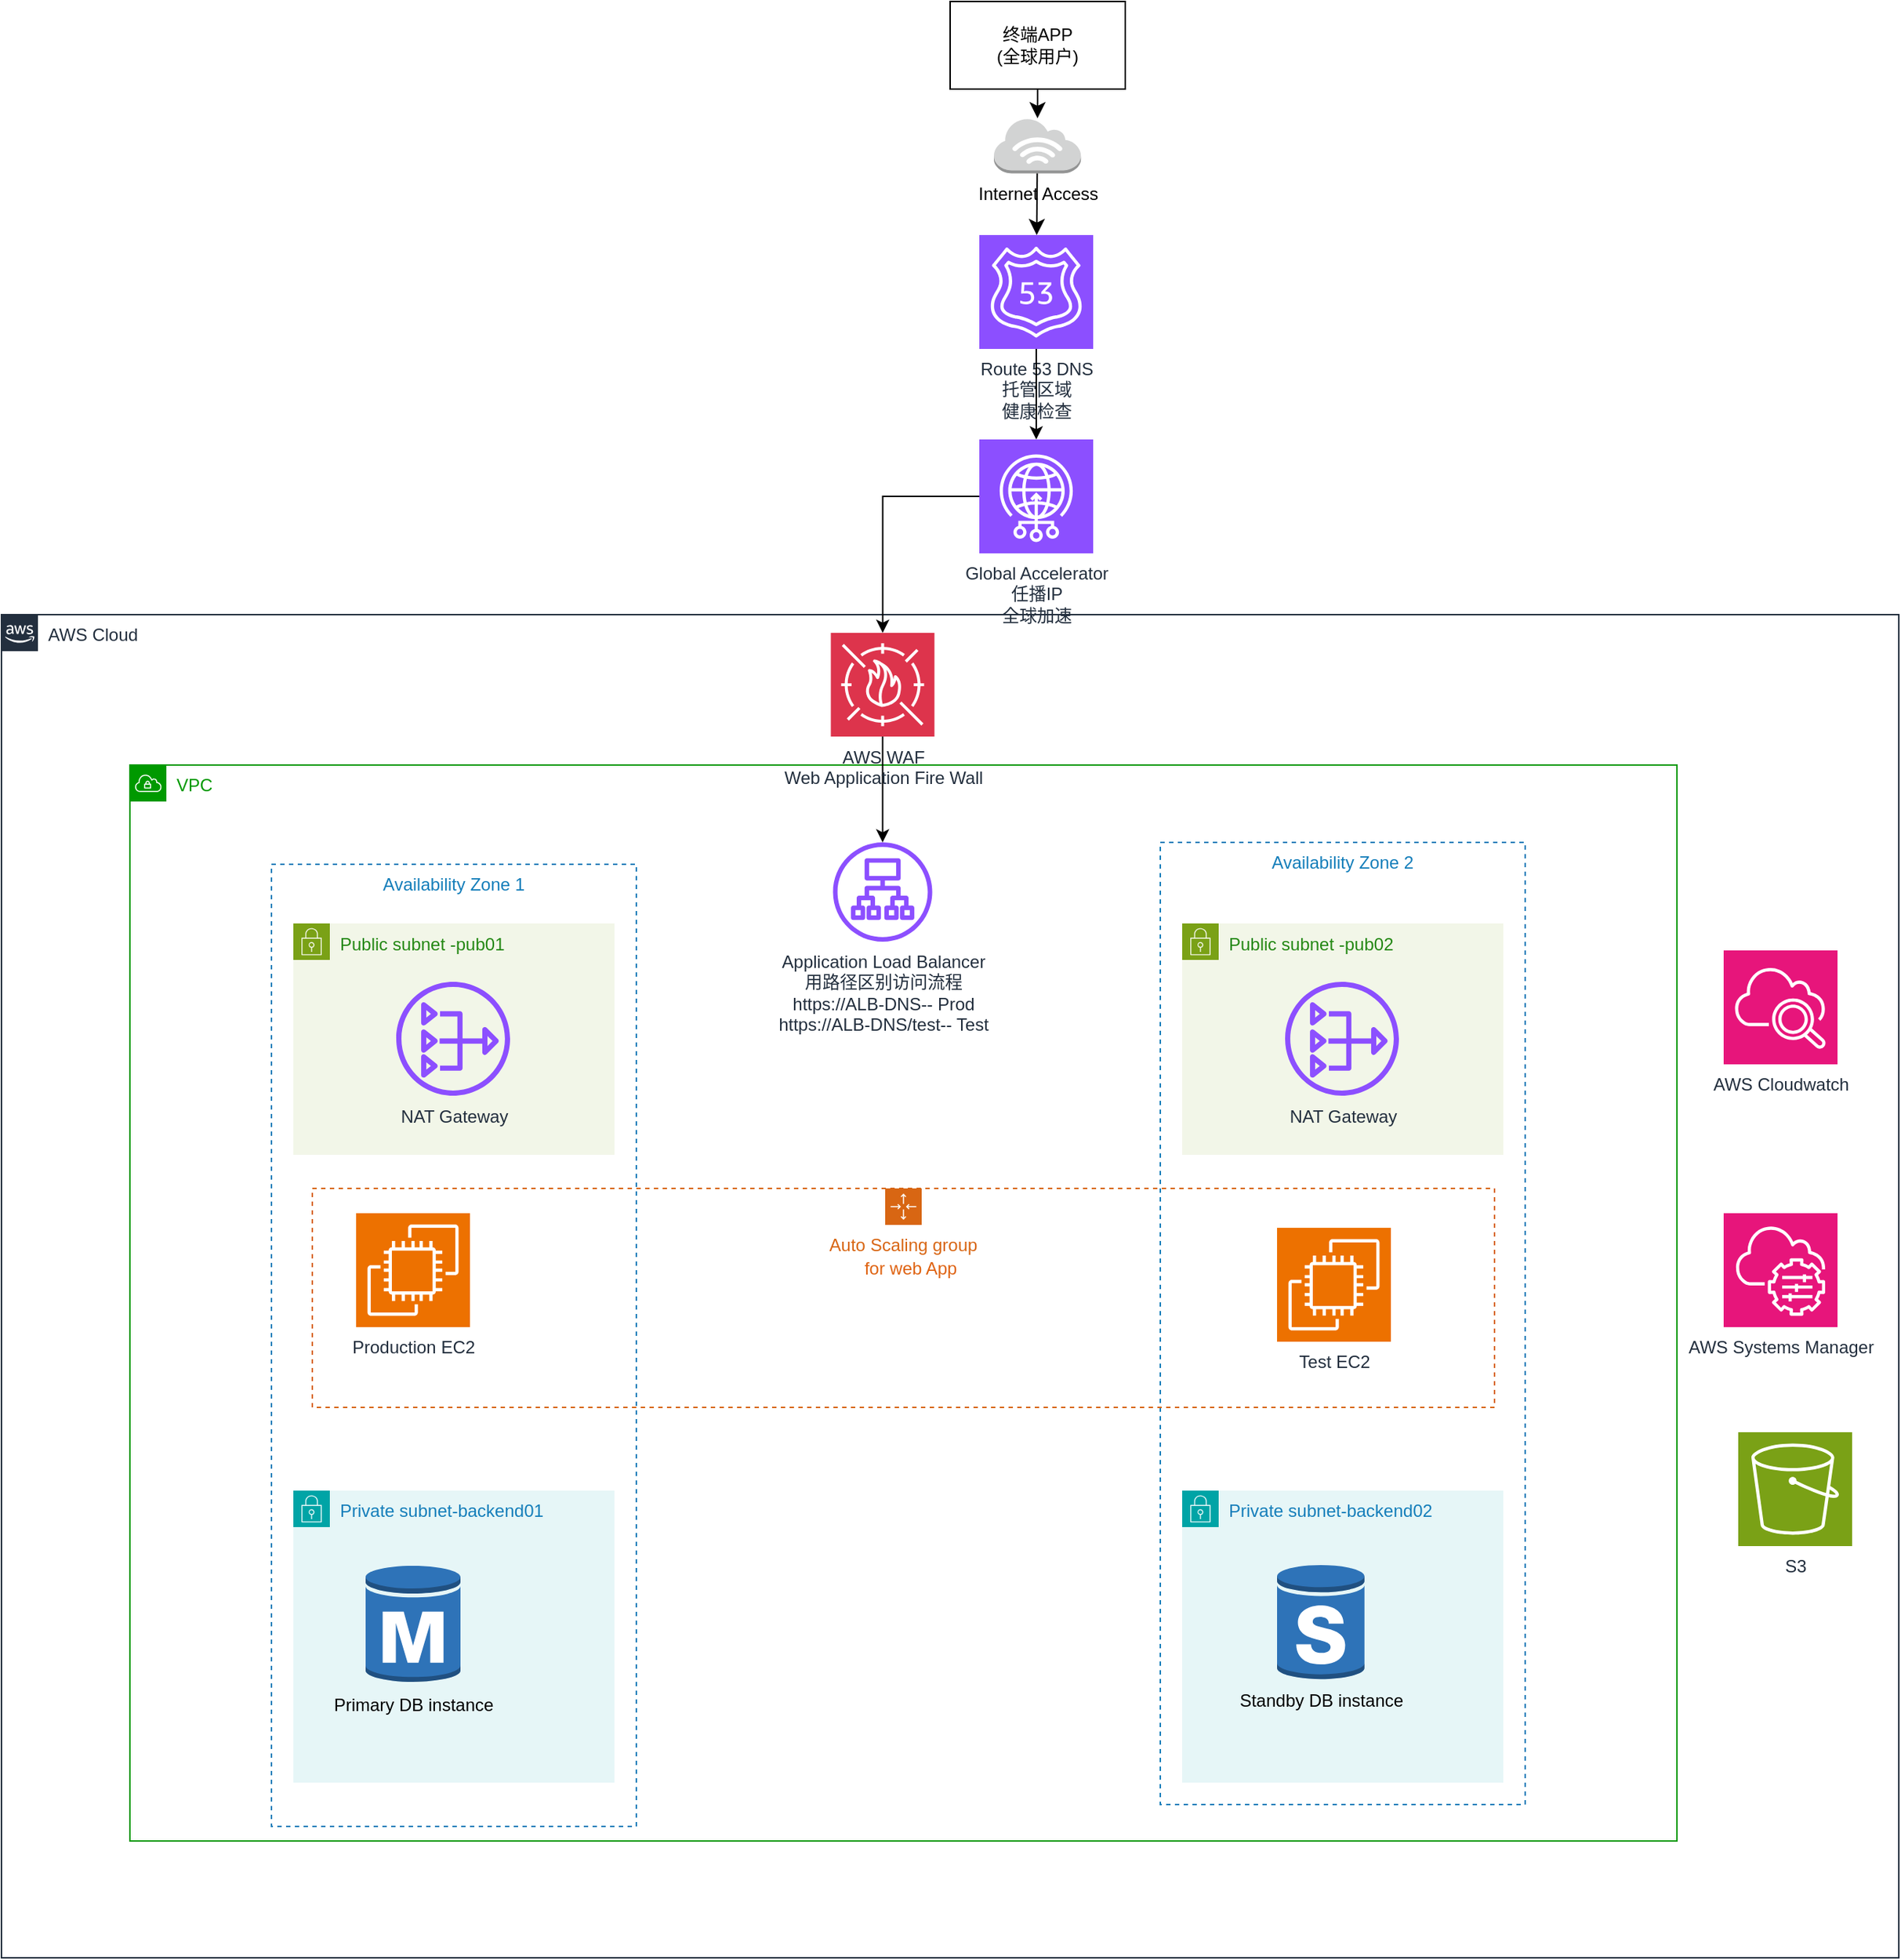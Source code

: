 <mxfile version="28.2.8">
  <diagram name="Page-1" id="kGHOd0VXwJkK710yixL8">
    <mxGraphModel dx="2492" dy="1959" grid="1" gridSize="10" guides="1" tooltips="1" connect="1" arrows="1" fold="1" page="1" pageScale="1" pageWidth="827" pageHeight="1169" math="0" shadow="0">
      <root>
        <mxCell id="0" />
        <mxCell id="1" parent="0" />
        <mxCell id="RL6P47m6kGYZwMr3_Tkv-135" value="Route 53 DNS&#xa;托管区域&#xa;健康检查" style="sketch=0;points=[[0,0,0],[0.25,0,0],[0.5,0,0],[0.75,0,0],[1,0,0],[0,1,0],[0.25,1,0],[0.5,1,0],[0.75,1,0],[1,1,0],[0,0.25,0],[0,0.5,0],[0,0.75,0],[1,0.25,0],[1,0.5,0],[1,0.75,0]];outlineConnect=0;fontColor=#232F3E;fillColor=#8C4FFF;strokeColor=#ffffff;dashed=0;verticalLabelPosition=bottom;verticalAlign=top;align=center;html=1;fontSize=12;fontStyle=0;aspect=fixed;shape=mxgraph.aws4.resourceIcon;resIcon=mxgraph.aws4.route_53;" vertex="1" parent="1">
          <mxGeometry x="100" y="-120" width="78" height="78" as="geometry" />
        </mxCell>
        <mxCell id="RL6P47m6kGYZwMr3_Tkv-136" value="Global Accelerator&#xa;任播IP&#xa;全球加速" style="sketch=0;points=[[0,0,0],[0.25,0,0],[0.5,0,0],[0.75,0,0],[1,0,0],[0,1,0],[0.25,1,0],[0.5,1,0],[0.75,1,0],[1,1,0],[0,0.25,0],[0,0.5,0],[0,0.75,0],[1,0.25,0],[1,0.5,0],[1,0.75,0]];outlineConnect=0;fontColor=#232F3E;fillColor=#8C4FFF;strokeColor=#ffffff;dashed=0;verticalLabelPosition=bottom;verticalAlign=top;align=center;html=1;fontSize=12;fontStyle=0;aspect=fixed;shape=mxgraph.aws4.resourceIcon;resIcon=mxgraph.aws4.global_accelerator;" vertex="1" parent="1">
          <mxGeometry x="100" y="20" width="78" height="78" as="geometry" />
        </mxCell>
        <mxCell id="RL6P47m6kGYZwMr3_Tkv-137" value="AWS Cloud" style="points=[[0,0],[0.25,0],[0.5,0],[0.75,0],[1,0],[1,0.25],[1,0.5],[1,0.75],[1,1],[0.75,1],[0.5,1],[0.25,1],[0,1],[0,0.75],[0,0.5],[0,0.25]];outlineConnect=0;gradientColor=none;html=1;whiteSpace=wrap;fontSize=12;fontStyle=0;shape=mxgraph.aws4.group;grIcon=mxgraph.aws4.group_aws_cloud_alt;strokeColor=#232F3E;fillColor=none;verticalAlign=top;align=left;spacingLeft=30;fontColor=#232F3E;dashed=0;labelBackgroundColor=#ffffff;container=1;pointerEvents=0;collapsible=0;recursiveResize=0;" vertex="1" parent="1">
          <mxGeometry x="-570" y="140" width="1300" height="920" as="geometry" />
        </mxCell>
        <mxCell id="RL6P47m6kGYZwMr3_Tkv-138" value="VPC" style="sketch=0;outlineConnect=0;gradientColor=none;html=1;whiteSpace=wrap;fontSize=12;fontStyle=0;shape=mxgraph.aws4.group;grIcon=mxgraph.aws4.group_vpc;strokeColor=#009900;fillColor=none;verticalAlign=top;align=left;spacingLeft=30;fontColor=#009900;dashed=0;" vertex="1" parent="RL6P47m6kGYZwMr3_Tkv-137">
          <mxGeometry x="88" y="103" width="1060" height="737" as="geometry" />
        </mxCell>
        <mxCell id="RL6P47m6kGYZwMr3_Tkv-163" style="edgeStyle=orthogonalEdgeStyle;rounded=0;orthogonalLoop=1;jettySize=auto;html=1;exitX=0.5;exitY=1;exitDx=0;exitDy=0;exitPerimeter=0;" edge="1" parent="RL6P47m6kGYZwMr3_Tkv-137" source="RL6P47m6kGYZwMr3_Tkv-139" target="RL6P47m6kGYZwMr3_Tkv-140">
          <mxGeometry relative="1" as="geometry" />
        </mxCell>
        <mxCell id="RL6P47m6kGYZwMr3_Tkv-139" value="AWS WAF&#xa;Web Application Fire Wall" style="sketch=0;points=[[0,0,0],[0.25,0,0],[0.5,0,0],[0.75,0,0],[1,0,0],[0,1,0],[0.25,1,0],[0.5,1,0],[0.75,1,0],[1,1,0],[0,0.25,0],[0,0.5,0],[0,0.75,0],[1,0.25,0],[1,0.5,0],[1,0.75,0]];outlineConnect=0;fontColor=#232F3E;fillColor=#DD344C;strokeColor=#ffffff;dashed=0;verticalLabelPosition=bottom;verticalAlign=top;align=center;html=1;fontSize=12;fontStyle=0;aspect=fixed;shape=mxgraph.aws4.resourceIcon;resIcon=mxgraph.aws4.waf;" vertex="1" parent="RL6P47m6kGYZwMr3_Tkv-137">
          <mxGeometry x="568.25" y="12.5" width="71" height="71" as="geometry" />
        </mxCell>
        <mxCell id="RL6P47m6kGYZwMr3_Tkv-140" value="Application Load Balancer&#xa;用路径区别访问流程&#xa;https://ALB-DNS-- Prod&#xa;https://ALB-DNS/test-- Test" style="sketch=0;outlineConnect=0;fontColor=#232F3E;gradientColor=none;fillColor=#8C4FFF;strokeColor=none;dashed=0;verticalLabelPosition=bottom;verticalAlign=top;align=center;html=1;fontSize=12;fontStyle=0;aspect=fixed;pointerEvents=1;shape=mxgraph.aws4.application_load_balancer;" vertex="1" parent="RL6P47m6kGYZwMr3_Tkv-137">
          <mxGeometry x="569.75" y="156" width="68" height="68" as="geometry" />
        </mxCell>
        <mxCell id="RL6P47m6kGYZwMr3_Tkv-141" value="Availability Zone 1" style="fillColor=none;strokeColor=#147EBA;dashed=1;verticalAlign=top;fontStyle=0;fontColor=#147EBA;whiteSpace=wrap;html=1;" vertex="1" parent="RL6P47m6kGYZwMr3_Tkv-137">
          <mxGeometry x="185" y="171" width="250" height="659" as="geometry" />
        </mxCell>
        <mxCell id="RL6P47m6kGYZwMr3_Tkv-142" value="Availability Zone 2" style="fillColor=none;strokeColor=#147EBA;dashed=1;verticalAlign=top;fontStyle=0;fontColor=#147EBA;whiteSpace=wrap;html=1;" vertex="1" parent="RL6P47m6kGYZwMr3_Tkv-137">
          <mxGeometry x="794" y="156" width="250" height="659" as="geometry" />
        </mxCell>
        <mxCell id="RL6P47m6kGYZwMr3_Tkv-143" value="Public subnet -pub01" style="points=[[0,0],[0.25,0],[0.5,0],[0.75,0],[1,0],[1,0.25],[1,0.5],[1,0.75],[1,1],[0.75,1],[0.5,1],[0.25,1],[0,1],[0,0.75],[0,0.5],[0,0.25]];outlineConnect=0;gradientColor=none;html=1;whiteSpace=wrap;fontSize=12;fontStyle=0;container=1;pointerEvents=0;collapsible=0;recursiveResize=0;shape=mxgraph.aws4.group;grIcon=mxgraph.aws4.group_security_group;grStroke=0;strokeColor=#7AA116;fillColor=#F2F6E8;verticalAlign=top;align=left;spacingLeft=30;fontColor=#248814;dashed=0;" vertex="1" parent="RL6P47m6kGYZwMr3_Tkv-137">
          <mxGeometry x="200" y="211.5" width="220" height="158.5" as="geometry" />
        </mxCell>
        <mxCell id="RL6P47m6kGYZwMr3_Tkv-144" value="NAT Gateway" style="sketch=0;outlineConnect=0;fontColor=#232F3E;gradientColor=none;fillColor=#8C4FFF;strokeColor=none;dashed=0;verticalLabelPosition=bottom;verticalAlign=top;align=center;html=1;fontSize=12;fontStyle=0;aspect=fixed;pointerEvents=1;shape=mxgraph.aws4.nat_gateway;" vertex="1" parent="RL6P47m6kGYZwMr3_Tkv-143">
          <mxGeometry x="70.5" y="40" width="78" height="78" as="geometry" />
        </mxCell>
        <mxCell id="RL6P47m6kGYZwMr3_Tkv-145" value="Public subnet -pub02" style="points=[[0,0],[0.25,0],[0.5,0],[0.75,0],[1,0],[1,0.25],[1,0.5],[1,0.75],[1,1],[0.75,1],[0.5,1],[0.25,1],[0,1],[0,0.75],[0,0.5],[0,0.25]];outlineConnect=0;gradientColor=none;html=1;whiteSpace=wrap;fontSize=12;fontStyle=0;container=1;pointerEvents=0;collapsible=0;recursiveResize=0;shape=mxgraph.aws4.group;grIcon=mxgraph.aws4.group_security_group;grStroke=0;strokeColor=#7AA116;fillColor=#F2F6E8;verticalAlign=top;align=left;spacingLeft=30;fontColor=#248814;dashed=0;" vertex="1" parent="RL6P47m6kGYZwMr3_Tkv-137">
          <mxGeometry x="809" y="211.5" width="220" height="158.5" as="geometry" />
        </mxCell>
        <mxCell id="RL6P47m6kGYZwMr3_Tkv-146" value="NAT Gateway" style="sketch=0;outlineConnect=0;fontColor=#232F3E;gradientColor=none;fillColor=#8C4FFF;strokeColor=none;dashed=0;verticalLabelPosition=bottom;verticalAlign=top;align=center;html=1;fontSize=12;fontStyle=0;aspect=fixed;pointerEvents=1;shape=mxgraph.aws4.nat_gateway;" vertex="1" parent="RL6P47m6kGYZwMr3_Tkv-145">
          <mxGeometry x="70.5" y="40" width="78" height="78" as="geometry" />
        </mxCell>
        <mxCell id="RL6P47m6kGYZwMr3_Tkv-147" value="Auto Scaling group" style="points=[[0,0],[0.25,0],[0.5,0],[0.75,0],[1,0],[1,0.25],[1,0.5],[1,0.75],[1,1],[0.75,1],[0.5,1],[0.25,1],[0,1],[0,0.75],[0,0.5],[0,0.25]];outlineConnect=0;gradientColor=none;html=1;whiteSpace=wrap;fontSize=12;fontStyle=0;container=1;pointerEvents=0;collapsible=0;recursiveResize=0;shape=mxgraph.aws4.groupCenter;grIcon=mxgraph.aws4.group_auto_scaling_group;grStroke=1;strokeColor=#D86613;fillColor=none;verticalAlign=top;align=center;fontColor=#D86613;dashed=1;spacingTop=25;" vertex="1" parent="RL6P47m6kGYZwMr3_Tkv-137">
          <mxGeometry x="213" y="393" width="810" height="150" as="geometry" />
        </mxCell>
        <mxCell id="RL6P47m6kGYZwMr3_Tkv-148" value="for web App" style="text;html=1;align=center;verticalAlign=middle;whiteSpace=wrap;rounded=0;fontColor=light-dark(#df6311, #ededed);" vertex="1" parent="RL6P47m6kGYZwMr3_Tkv-147">
          <mxGeometry x="345" y="40" width="130" height="30" as="geometry" />
        </mxCell>
        <mxCell id="RL6P47m6kGYZwMr3_Tkv-149" value="Test EC2" style="sketch=0;points=[[0,0,0],[0.25,0,0],[0.5,0,0],[0.75,0,0],[1,0,0],[0,1,0],[0.25,1,0],[0.5,1,0],[0.75,1,0],[1,1,0],[0,0.25,0],[0,0.5,0],[0,0.75,0],[1,0.25,0],[1,0.5,0],[1,0.75,0]];outlineConnect=0;fontColor=#232F3E;fillColor=#ED7100;strokeColor=#ffffff;dashed=0;verticalLabelPosition=bottom;verticalAlign=top;align=center;html=1;fontSize=12;fontStyle=0;aspect=fixed;shape=mxgraph.aws4.resourceIcon;resIcon=mxgraph.aws4.ec2;" vertex="1" parent="RL6P47m6kGYZwMr3_Tkv-147">
          <mxGeometry x="661" y="27" width="78" height="78" as="geometry" />
        </mxCell>
        <mxCell id="RL6P47m6kGYZwMr3_Tkv-150" value="Production EC2" style="sketch=0;points=[[0,0,0],[0.25,0,0],[0.5,0,0],[0.75,0,0],[1,0,0],[0,1,0],[0.25,1,0],[0.5,1,0],[0.75,1,0],[1,1,0],[0,0.25,0],[0,0.5,0],[0,0.75,0],[1,0.25,0],[1,0.5,0],[1,0.75,0]];outlineConnect=0;fontColor=#232F3E;fillColor=#ED7100;strokeColor=#ffffff;dashed=0;verticalLabelPosition=bottom;verticalAlign=top;align=center;html=1;fontSize=12;fontStyle=0;aspect=fixed;shape=mxgraph.aws4.resourceIcon;resIcon=mxgraph.aws4.ec2;" vertex="1" parent="RL6P47m6kGYZwMr3_Tkv-137">
          <mxGeometry x="243" y="410" width="78" height="78" as="geometry" />
        </mxCell>
        <mxCell id="RL6P47m6kGYZwMr3_Tkv-151" value="Private subnet-backend01" style="points=[[0,0],[0.25,0],[0.5,0],[0.75,0],[1,0],[1,0.25],[1,0.5],[1,0.75],[1,1],[0.75,1],[0.5,1],[0.25,1],[0,1],[0,0.75],[0,0.5],[0,0.25]];outlineConnect=0;gradientColor=none;html=1;whiteSpace=wrap;fontSize=12;fontStyle=0;container=1;pointerEvents=0;collapsible=0;recursiveResize=0;shape=mxgraph.aws4.group;grIcon=mxgraph.aws4.group_security_group;grStroke=0;strokeColor=#00A4A6;fillColor=#E6F6F7;verticalAlign=top;align=left;spacingLeft=30;fontColor=#147EBA;dashed=0;" vertex="1" parent="RL6P47m6kGYZwMr3_Tkv-137">
          <mxGeometry x="200" y="600" width="220" height="200" as="geometry" />
        </mxCell>
        <mxCell id="RL6P47m6kGYZwMr3_Tkv-152" value="Primary DB instance" style="outlineConnect=0;dashed=0;verticalLabelPosition=bottom;verticalAlign=top;align=center;html=1;shape=mxgraph.aws3.rds_db_instance;fillColor=#2E73B8;gradientColor=none;" vertex="1" parent="RL6P47m6kGYZwMr3_Tkv-151">
          <mxGeometry x="49.5" y="50" width="65" height="82.5" as="geometry" />
        </mxCell>
        <mxCell id="RL6P47m6kGYZwMr3_Tkv-153" value="Private subnet-backend02" style="points=[[0,0],[0.25,0],[0.5,0],[0.75,0],[1,0],[1,0.25],[1,0.5],[1,0.75],[1,1],[0.75,1],[0.5,1],[0.25,1],[0,1],[0,0.75],[0,0.5],[0,0.25]];outlineConnect=0;gradientColor=none;html=1;whiteSpace=wrap;fontSize=12;fontStyle=0;container=1;pointerEvents=0;collapsible=0;recursiveResize=0;shape=mxgraph.aws4.group;grIcon=mxgraph.aws4.group_security_group;grStroke=0;strokeColor=#00A4A6;fillColor=#E6F6F7;verticalAlign=top;align=left;spacingLeft=30;fontColor=#147EBA;dashed=0;" vertex="1" parent="RL6P47m6kGYZwMr3_Tkv-137">
          <mxGeometry x="809" y="600" width="220" height="200" as="geometry" />
        </mxCell>
        <mxCell id="RL6P47m6kGYZwMr3_Tkv-154" value="Standby DB instance" style="outlineConnect=0;dashed=0;verticalLabelPosition=bottom;verticalAlign=top;align=center;html=1;shape=mxgraph.aws3.rds_db_instance_standby_multi_az;fillColor=#2E73B8;gradientColor=none;" vertex="1" parent="RL6P47m6kGYZwMr3_Tkv-153">
          <mxGeometry x="65" y="50" width="60" height="80" as="geometry" />
        </mxCell>
        <mxCell id="RL6P47m6kGYZwMr3_Tkv-155" value="AWS Cloudwatch" style="sketch=0;points=[[0,0,0],[0.25,0,0],[0.5,0,0],[0.75,0,0],[1,0,0],[0,1,0],[0.25,1,0],[0.5,1,0],[0.75,1,0],[1,1,0],[0,0.25,0],[0,0.5,0],[0,0.75,0],[1,0.25,0],[1,0.5,0],[1,0.75,0]];outlineConnect=0;fontColor=#232F3E;fillColor=#E7157B;strokeColor=#ffffff;dashed=0;verticalLabelPosition=bottom;verticalAlign=top;align=center;html=1;fontSize=12;fontStyle=0;aspect=fixed;shape=mxgraph.aws4.resourceIcon;resIcon=mxgraph.aws4.cloudwatch_2;" vertex="1" parent="RL6P47m6kGYZwMr3_Tkv-137">
          <mxGeometry x="1180" y="230" width="78" height="78" as="geometry" />
        </mxCell>
        <mxCell id="RL6P47m6kGYZwMr3_Tkv-156" value="AWS Systems Manager" style="sketch=0;points=[[0,0,0],[0.25,0,0],[0.5,0,0],[0.75,0,0],[1,0,0],[0,1,0],[0.25,1,0],[0.5,1,0],[0.75,1,0],[1,1,0],[0,0.25,0],[0,0.5,0],[0,0.75,0],[1,0.25,0],[1,0.5,0],[1,0.75,0]];outlineConnect=0;fontColor=#232F3E;fillColor=#E7157B;strokeColor=#ffffff;dashed=0;verticalLabelPosition=bottom;verticalAlign=top;align=center;html=1;fontSize=12;fontStyle=0;aspect=fixed;shape=mxgraph.aws4.resourceIcon;resIcon=mxgraph.aws4.systems_manager;" vertex="1" parent="RL6P47m6kGYZwMr3_Tkv-137">
          <mxGeometry x="1180" y="410" width="78" height="78" as="geometry" />
        </mxCell>
        <mxCell id="RL6P47m6kGYZwMr3_Tkv-164" value="S3" style="sketch=0;points=[[0,0,0],[0.25,0,0],[0.5,0,0],[0.75,0,0],[1,0,0],[0,1,0],[0.25,1,0],[0.5,1,0],[0.75,1,0],[1,1,0],[0,0.25,0],[0,0.5,0],[0,0.75,0],[1,0.25,0],[1,0.5,0],[1,0.75,0]];outlineConnect=0;fontColor=#232F3E;fillColor=#7AA116;strokeColor=#ffffff;dashed=0;verticalLabelPosition=bottom;verticalAlign=top;align=center;html=1;fontSize=12;fontStyle=0;aspect=fixed;shape=mxgraph.aws4.resourceIcon;resIcon=mxgraph.aws4.s3;" vertex="1" parent="RL6P47m6kGYZwMr3_Tkv-137">
          <mxGeometry x="1190" y="560" width="78" height="78" as="geometry" />
        </mxCell>
        <mxCell id="RL6P47m6kGYZwMr3_Tkv-157" style="edgeStyle=orthogonalEdgeStyle;rounded=0;orthogonalLoop=1;jettySize=auto;html=1;" edge="1" parent="1" source="RL6P47m6kGYZwMr3_Tkv-135" target="RL6P47m6kGYZwMr3_Tkv-136">
          <mxGeometry relative="1" as="geometry" />
        </mxCell>
        <mxCell id="RL6P47m6kGYZwMr3_Tkv-158" style="edgeStyle=orthogonalEdgeStyle;rounded=0;orthogonalLoop=1;jettySize=auto;html=1;" edge="1" parent="1" source="RL6P47m6kGYZwMr3_Tkv-136" target="RL6P47m6kGYZwMr3_Tkv-139">
          <mxGeometry relative="1" as="geometry" />
        </mxCell>
        <mxCell id="RL6P47m6kGYZwMr3_Tkv-159" value="Internet Access" style="outlineConnect=0;dashed=0;verticalLabelPosition=bottom;verticalAlign=top;align=center;html=1;shape=mxgraph.aws3.internet_3;fillColor=#D2D3D3;gradientColor=none;" vertex="1" parent="1">
          <mxGeometry x="110" y="-200" width="59.625" height="37.73" as="geometry" />
        </mxCell>
        <mxCell id="RL6P47m6kGYZwMr3_Tkv-160" value="终端APP&#xa;(全球用户)" style="rounded=0;whiteSpace=wrap;html=1;" vertex="1" parent="1">
          <mxGeometry x="80" y="-280" width="120" height="60" as="geometry" />
        </mxCell>
        <mxCell id="RL6P47m6kGYZwMr3_Tkv-161" style="endArrow=classic;html=1;rounded=0;fontSize=12;startSize=8;endSize=8;curved=1;" edge="1" parent="1" source="RL6P47m6kGYZwMr3_Tkv-160" target="RL6P47m6kGYZwMr3_Tkv-159">
          <mxGeometry width="50" height="50" relative="1" as="geometry">
            <mxPoint x="120" y="-220" as="sourcePoint" />
            <mxPoint x="170" y="-270" as="targetPoint" />
          </mxGeometry>
        </mxCell>
        <mxCell id="RL6P47m6kGYZwMr3_Tkv-162" style="endArrow=classic;html=1;rounded=0;fontSize=12;startSize=8;endSize=8;curved=1;" edge="1" parent="1" source="RL6P47m6kGYZwMr3_Tkv-159" target="RL6P47m6kGYZwMr3_Tkv-135">
          <mxGeometry width="50" height="50" relative="1" as="geometry">
            <mxPoint x="120" y="-150" as="sourcePoint" />
            <mxPoint x="170" y="-100" as="targetPoint" />
          </mxGeometry>
        </mxCell>
      </root>
    </mxGraphModel>
  </diagram>
</mxfile>
